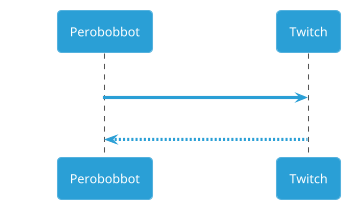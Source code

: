 @startuml
'https://plantuml.com/sequence-diagram

autonumber

!theme cyborg

Perobobbot -> Twitch: Authentication Request
Twitch --> Perobobbot: Authentication Response

@enduml

